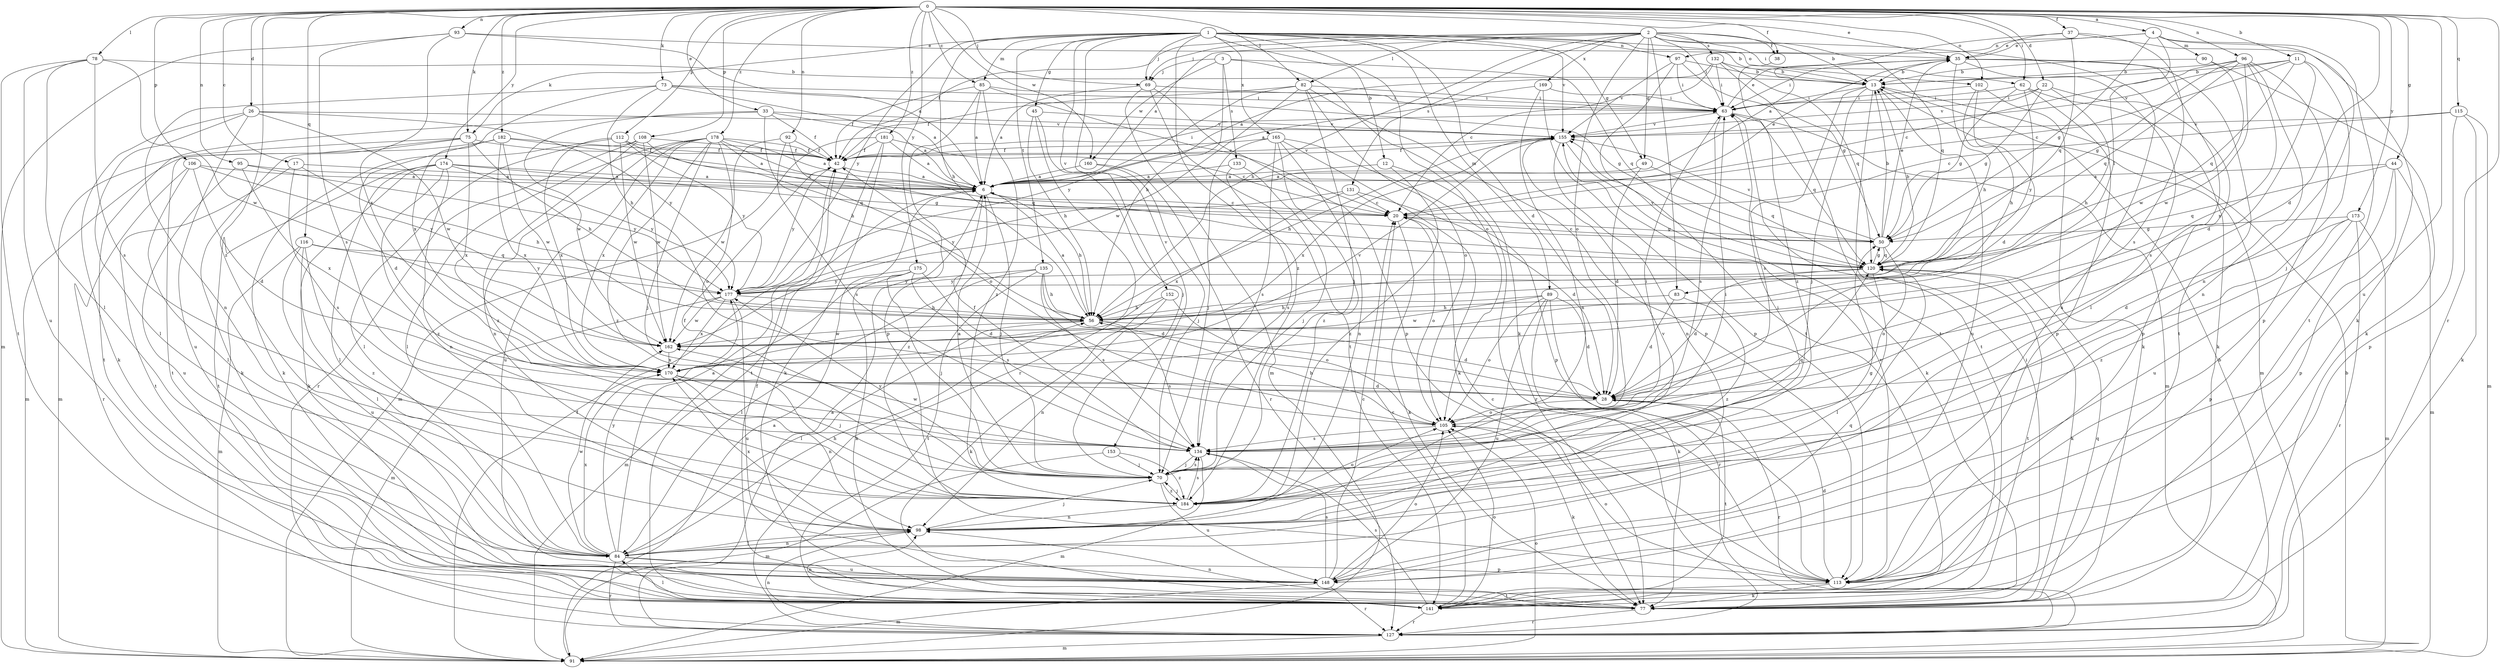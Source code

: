 strict digraph  {
0;
1;
2;
3;
4;
6;
11;
12;
13;
17;
20;
22;
26;
28;
33;
35;
37;
38;
42;
44;
45;
49;
50;
56;
62;
63;
69;
70;
73;
75;
77;
78;
82;
83;
84;
85;
89;
90;
91;
92;
93;
95;
96;
97;
98;
102;
105;
106;
108;
112;
113;
115;
116;
120;
127;
131;
132;
133;
134;
135;
141;
148;
152;
153;
155;
160;
162;
165;
169;
170;
173;
174;
175;
177;
178;
181;
182;
184;
0 -> 4  [label=a];
0 -> 11  [label=b];
0 -> 17  [label=c];
0 -> 22  [label=d];
0 -> 26  [label=d];
0 -> 28  [label=d];
0 -> 33  [label=e];
0 -> 35  [label=e];
0 -> 37  [label=f];
0 -> 38  [label=f];
0 -> 44  [label=g];
0 -> 62  [label=i];
0 -> 69  [label=j];
0 -> 73  [label=k];
0 -> 75  [label=k];
0 -> 78  [label=l];
0 -> 82  [label=l];
0 -> 92  [label=n];
0 -> 93  [label=n];
0 -> 95  [label=n];
0 -> 96  [label=n];
0 -> 102  [label=o];
0 -> 106  [label=p];
0 -> 108  [label=p];
0 -> 112  [label=p];
0 -> 115  [label=q];
0 -> 116  [label=q];
0 -> 127  [label=r];
0 -> 148  [label=u];
0 -> 160  [label=w];
0 -> 173  [label=y];
0 -> 174  [label=y];
0 -> 175  [label=y];
0 -> 178  [label=z];
0 -> 181  [label=z];
0 -> 182  [label=z];
0 -> 184  [label=z];
0 -> 85  [label=c];
1 -> 12  [label=b];
1 -> 13  [label=b];
1 -> 28  [label=d];
1 -> 45  [label=g];
1 -> 49  [label=g];
1 -> 56  [label=h];
1 -> 69  [label=j];
1 -> 75  [label=k];
1 -> 85  [label=m];
1 -> 89  [label=m];
1 -> 97  [label=n];
1 -> 102  [label=o];
1 -> 105  [label=o];
1 -> 135  [label=t];
1 -> 152  [label=v];
1 -> 153  [label=v];
1 -> 155  [label=v];
1 -> 165  [label=x];
1 -> 177  [label=y];
1 -> 184  [label=z];
2 -> 6  [label=a];
2 -> 13  [label=b];
2 -> 38  [label=f];
2 -> 42  [label=f];
2 -> 49  [label=g];
2 -> 56  [label=h];
2 -> 62  [label=i];
2 -> 63  [label=i];
2 -> 69  [label=j];
2 -> 82  [label=l];
2 -> 83  [label=l];
2 -> 105  [label=o];
2 -> 120  [label=q];
2 -> 131  [label=s];
2 -> 132  [label=s];
2 -> 148  [label=u];
2 -> 169  [label=x];
3 -> 56  [label=h];
3 -> 69  [label=j];
3 -> 77  [label=k];
3 -> 120  [label=q];
3 -> 133  [label=s];
3 -> 160  [label=w];
4 -> 35  [label=e];
4 -> 50  [label=g];
4 -> 83  [label=l];
4 -> 90  [label=m];
4 -> 97  [label=n];
4 -> 98  [label=n];
4 -> 141  [label=t];
6 -> 20  [label=c];
6 -> 35  [label=e];
6 -> 56  [label=h];
6 -> 70  [label=j];
6 -> 184  [label=z];
11 -> 13  [label=b];
11 -> 20  [label=c];
11 -> 28  [label=d];
11 -> 70  [label=j];
11 -> 120  [label=q];
11 -> 155  [label=v];
12 -> 6  [label=a];
12 -> 127  [label=r];
12 -> 184  [label=z];
13 -> 63  [label=i];
13 -> 70  [label=j];
13 -> 91  [label=m];
13 -> 134  [label=s];
13 -> 141  [label=t];
13 -> 148  [label=u];
17 -> 6  [label=a];
17 -> 56  [label=h];
17 -> 134  [label=s];
17 -> 141  [label=t];
20 -> 50  [label=g];
20 -> 77  [label=k];
20 -> 105  [label=o];
22 -> 50  [label=g];
22 -> 56  [label=h];
22 -> 63  [label=i];
22 -> 113  [label=p];
22 -> 155  [label=v];
26 -> 77  [label=k];
26 -> 84  [label=l];
26 -> 148  [label=u];
26 -> 155  [label=v];
26 -> 162  [label=w];
26 -> 177  [label=y];
28 -> 105  [label=o];
28 -> 127  [label=r];
28 -> 141  [label=t];
33 -> 6  [label=a];
33 -> 42  [label=f];
33 -> 56  [label=h];
33 -> 141  [label=t];
33 -> 155  [label=v];
33 -> 162  [label=w];
35 -> 13  [label=b];
35 -> 56  [label=h];
35 -> 63  [label=i];
35 -> 84  [label=l];
35 -> 134  [label=s];
35 -> 141  [label=t];
37 -> 6  [label=a];
37 -> 35  [label=e];
37 -> 77  [label=k];
37 -> 120  [label=q];
37 -> 134  [label=s];
38 -> 184  [label=z];
42 -> 6  [label=a];
42 -> 63  [label=i];
42 -> 155  [label=v];
42 -> 177  [label=y];
44 -> 6  [label=a];
44 -> 91  [label=m];
44 -> 113  [label=p];
44 -> 120  [label=q];
44 -> 148  [label=u];
45 -> 56  [label=h];
45 -> 70  [label=j];
45 -> 127  [label=r];
45 -> 155  [label=v];
49 -> 6  [label=a];
49 -> 28  [label=d];
49 -> 120  [label=q];
50 -> 13  [label=b];
50 -> 20  [label=c];
50 -> 35  [label=e];
50 -> 105  [label=o];
50 -> 120  [label=q];
50 -> 155  [label=v];
56 -> 6  [label=a];
56 -> 28  [label=d];
56 -> 84  [label=l];
56 -> 134  [label=s];
56 -> 162  [label=w];
62 -> 50  [label=g];
62 -> 63  [label=i];
62 -> 77  [label=k];
62 -> 113  [label=p];
62 -> 177  [label=y];
63 -> 35  [label=e];
63 -> 91  [label=m];
63 -> 120  [label=q];
63 -> 134  [label=s];
63 -> 155  [label=v];
69 -> 6  [label=a];
69 -> 63  [label=i];
69 -> 91  [label=m];
69 -> 113  [label=p];
69 -> 141  [label=t];
70 -> 6  [label=a];
70 -> 42  [label=f];
70 -> 63  [label=i];
70 -> 134  [label=s];
70 -> 148  [label=u];
70 -> 177  [label=y];
70 -> 184  [label=z];
73 -> 6  [label=a];
73 -> 50  [label=g];
73 -> 56  [label=h];
73 -> 63  [label=i];
73 -> 98  [label=n];
73 -> 170  [label=x];
75 -> 42  [label=f];
75 -> 56  [label=h];
75 -> 77  [label=k];
75 -> 91  [label=m];
75 -> 141  [label=t];
75 -> 170  [label=x];
77 -> 42  [label=f];
77 -> 63  [label=i];
77 -> 98  [label=n];
77 -> 120  [label=q];
77 -> 127  [label=r];
78 -> 13  [label=b];
78 -> 84  [label=l];
78 -> 134  [label=s];
78 -> 141  [label=t];
78 -> 148  [label=u];
78 -> 162  [label=w];
82 -> 42  [label=f];
82 -> 63  [label=i];
82 -> 70  [label=j];
82 -> 105  [label=o];
82 -> 113  [label=p];
82 -> 162  [label=w];
82 -> 177  [label=y];
83 -> 28  [label=d];
83 -> 56  [label=h];
83 -> 184  [label=z];
84 -> 6  [label=a];
84 -> 56  [label=h];
84 -> 98  [label=n];
84 -> 113  [label=p];
84 -> 127  [label=r];
84 -> 148  [label=u];
84 -> 162  [label=w];
84 -> 170  [label=x];
84 -> 177  [label=y];
85 -> 6  [label=a];
85 -> 20  [label=c];
85 -> 42  [label=f];
85 -> 63  [label=i];
85 -> 113  [label=p];
85 -> 184  [label=z];
89 -> 28  [label=d];
89 -> 56  [label=h];
89 -> 77  [label=k];
89 -> 105  [label=o];
89 -> 127  [label=r];
89 -> 148  [label=u];
89 -> 162  [label=w];
90 -> 13  [label=b];
90 -> 77  [label=k];
90 -> 162  [label=w];
91 -> 6  [label=a];
91 -> 13  [label=b];
91 -> 42  [label=f];
91 -> 105  [label=o];
92 -> 42  [label=f];
92 -> 105  [label=o];
92 -> 134  [label=s];
92 -> 162  [label=w];
93 -> 6  [label=a];
93 -> 35  [label=e];
93 -> 91  [label=m];
93 -> 134  [label=s];
93 -> 170  [label=x];
95 -> 6  [label=a];
95 -> 148  [label=u];
95 -> 170  [label=x];
95 -> 177  [label=y];
96 -> 13  [label=b];
96 -> 20  [label=c];
96 -> 50  [label=g];
96 -> 98  [label=n];
96 -> 113  [label=p];
96 -> 120  [label=q];
96 -> 162  [label=w];
96 -> 170  [label=x];
97 -> 13  [label=b];
97 -> 50  [label=g];
97 -> 63  [label=i];
97 -> 141  [label=t];
97 -> 155  [label=v];
98 -> 70  [label=j];
98 -> 84  [label=l];
98 -> 155  [label=v];
98 -> 170  [label=x];
102 -> 28  [label=d];
102 -> 56  [label=h];
102 -> 63  [label=i];
102 -> 77  [label=k];
105 -> 56  [label=h];
105 -> 77  [label=k];
105 -> 134  [label=s];
106 -> 6  [label=a];
106 -> 28  [label=d];
106 -> 84  [label=l];
106 -> 127  [label=r];
106 -> 177  [label=y];
108 -> 42  [label=f];
108 -> 84  [label=l];
108 -> 120  [label=q];
108 -> 127  [label=r];
108 -> 162  [label=w];
108 -> 184  [label=z];
112 -> 20  [label=c];
112 -> 42  [label=f];
112 -> 77  [label=k];
112 -> 162  [label=w];
112 -> 170  [label=x];
112 -> 177  [label=y];
113 -> 20  [label=c];
113 -> 28  [label=d];
113 -> 77  [label=k];
113 -> 105  [label=o];
113 -> 141  [label=t];
113 -> 155  [label=v];
115 -> 20  [label=c];
115 -> 77  [label=k];
115 -> 91  [label=m];
115 -> 113  [label=p];
115 -> 155  [label=v];
116 -> 84  [label=l];
116 -> 91  [label=m];
116 -> 120  [label=q];
116 -> 148  [label=u];
116 -> 177  [label=y];
116 -> 184  [label=z];
120 -> 13  [label=b];
120 -> 28  [label=d];
120 -> 50  [label=g];
120 -> 77  [label=k];
120 -> 84  [label=l];
120 -> 141  [label=t];
120 -> 155  [label=v];
120 -> 177  [label=y];
127 -> 6  [label=a];
127 -> 13  [label=b];
127 -> 91  [label=m];
127 -> 98  [label=n];
131 -> 20  [label=c];
131 -> 28  [label=d];
131 -> 170  [label=x];
131 -> 177  [label=y];
132 -> 6  [label=a];
132 -> 13  [label=b];
132 -> 20  [label=c];
132 -> 63  [label=i];
132 -> 120  [label=q];
132 -> 141  [label=t];
133 -> 6  [label=a];
133 -> 70  [label=j];
133 -> 134  [label=s];
134 -> 42  [label=f];
134 -> 63  [label=i];
134 -> 70  [label=j];
134 -> 91  [label=m];
134 -> 120  [label=q];
134 -> 162  [label=w];
135 -> 28  [label=d];
135 -> 56  [label=h];
135 -> 84  [label=l];
135 -> 134  [label=s];
135 -> 141  [label=t];
135 -> 177  [label=y];
141 -> 20  [label=c];
141 -> 84  [label=l];
141 -> 98  [label=n];
141 -> 105  [label=o];
141 -> 127  [label=r];
141 -> 134  [label=s];
148 -> 20  [label=c];
148 -> 91  [label=m];
148 -> 105  [label=o];
148 -> 120  [label=q];
148 -> 127  [label=r];
148 -> 134  [label=s];
152 -> 56  [label=h];
152 -> 77  [label=k];
152 -> 98  [label=n];
152 -> 105  [label=o];
153 -> 70  [label=j];
153 -> 91  [label=m];
153 -> 184  [label=z];
155 -> 42  [label=f];
155 -> 56  [label=h];
155 -> 77  [label=k];
155 -> 98  [label=n];
155 -> 170  [label=x];
160 -> 6  [label=a];
160 -> 70  [label=j];
160 -> 127  [label=r];
162 -> 170  [label=x];
165 -> 42  [label=f];
165 -> 70  [label=j];
165 -> 77  [label=k];
165 -> 98  [label=n];
165 -> 113  [label=p];
165 -> 134  [label=s];
165 -> 184  [label=z];
169 -> 6  [label=a];
169 -> 63  [label=i];
169 -> 98  [label=n];
169 -> 113  [label=p];
170 -> 28  [label=d];
170 -> 70  [label=j];
170 -> 98  [label=n];
170 -> 155  [label=v];
173 -> 28  [label=d];
173 -> 50  [label=g];
173 -> 91  [label=m];
173 -> 113  [label=p];
173 -> 127  [label=r];
173 -> 184  [label=z];
174 -> 6  [label=a];
174 -> 50  [label=g];
174 -> 77  [label=k];
174 -> 84  [label=l];
174 -> 98  [label=n];
174 -> 141  [label=t];
174 -> 177  [label=y];
174 -> 184  [label=z];
175 -> 28  [label=d];
175 -> 70  [label=j];
175 -> 77  [label=k];
175 -> 91  [label=m];
175 -> 134  [label=s];
175 -> 177  [label=y];
177 -> 56  [label=h];
177 -> 91  [label=m];
177 -> 148  [label=u];
177 -> 162  [label=w];
177 -> 170  [label=x];
178 -> 6  [label=a];
178 -> 20  [label=c];
178 -> 42  [label=f];
178 -> 70  [label=j];
178 -> 84  [label=l];
178 -> 98  [label=n];
178 -> 105  [label=o];
178 -> 120  [label=q];
178 -> 148  [label=u];
178 -> 170  [label=x];
178 -> 184  [label=z];
181 -> 6  [label=a];
181 -> 20  [label=c];
181 -> 42  [label=f];
181 -> 77  [label=k];
181 -> 91  [label=m];
181 -> 141  [label=t];
182 -> 6  [label=a];
182 -> 28  [label=d];
182 -> 42  [label=f];
182 -> 91  [label=m];
182 -> 162  [label=w];
182 -> 170  [label=x];
184 -> 50  [label=g];
184 -> 63  [label=i];
184 -> 70  [label=j];
184 -> 98  [label=n];
184 -> 105  [label=o];
184 -> 134  [label=s];
}
